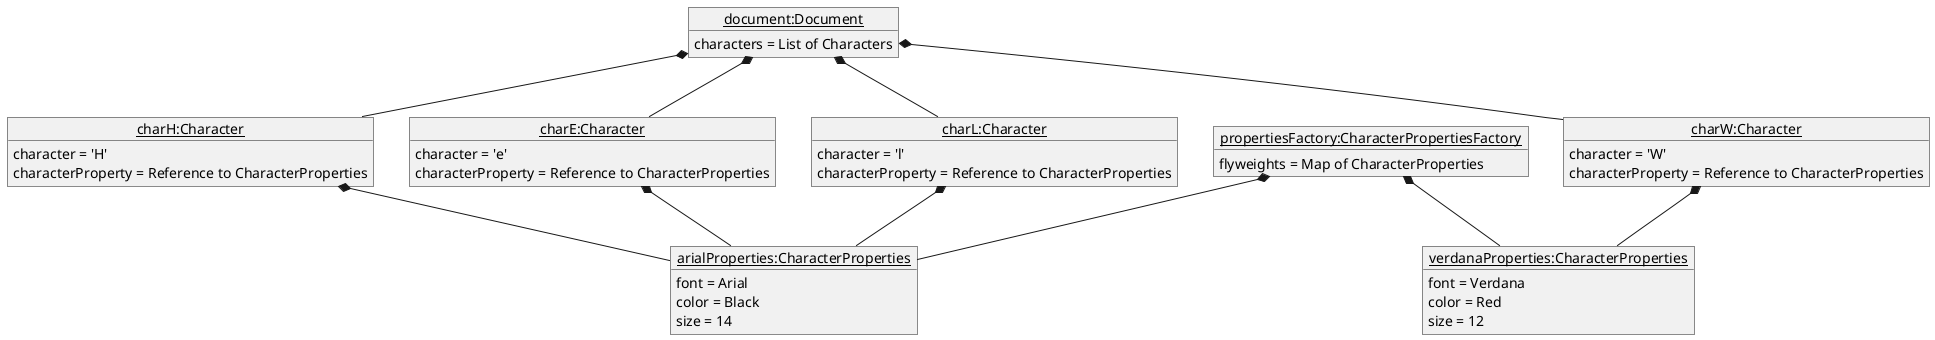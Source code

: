 @startuml

object "<u>document:Document</u>" as doc {
  characters = List of Characters
}

object "<u>charH:Character</u>" as ch1 {
  character = 'H'
  characterProperty = Reference to CharacterProperties
}

object "<u>charE:Character</u>" as ch2 {
  character = 'e'
  characterProperty = Reference to CharacterProperties
}

object "<u>charL:Character</u>" as ch3 {
  character = 'l'
  characterProperty = Reference to CharacterProperties
}

object "<u>charW:Character</u>" as ch4 {
  character = 'W'
  characterProperty = Reference to CharacterProperties
}

object "<u>arialProperties:CharacterProperties</u>" as cp1 {
  font = Arial
  color = Black
  size = 14
}

object "<u>verdanaProperties:CharacterProperties</u>" as cp2 {
  font = Verdana
  color = Red
  size = 12
}

object "<u>propertiesFactory:CharacterPropertiesFactory</u>" as cpf {
  flyweights = Map of CharacterProperties
}

doc *-- ch1
doc *-- ch2
doc *-- ch3
doc *-- ch4
ch1 *-- cp1
ch2 *-- cp1
ch3 *-- cp1
ch4 *-- cp2
cpf *-- cp1
cpf *-- cp2

@enduml




@enduml
